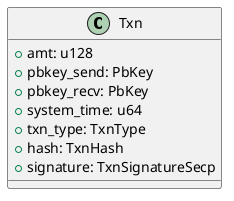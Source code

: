 @startuml

class "Txn" as txn {
  +amt: u128
  +pbkey_send: PbKey
  +pbkey_recv: PbKey
  +system_time: u64
  +txn_type: TxnType
  +hash: TxnHash
  +signature: TxnSignatureSecp
}

@enduml